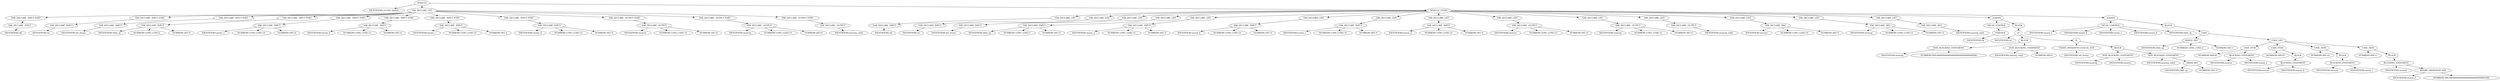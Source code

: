 digraph G {	
ranksep=.25;
	0 [label="MODULE"];
	1 [label="IDENTIFIERS:or1200_wbmux"];
	0 -> 1;
	2 [label="VAR_DECLARE_LIST"];
	0 -> 2;
	3 [label="VAR_DECLARE  INPUT PORT"];
	2 -> 3;
	4 [label="VAR_DECLARE  INPUT"];
	3 -> 4;
	5 [label="IDENTIFIERS:clk"];
	4 -> 5;
	16 [label="VAR_DECLARE  INPUT PORT"];
	2 -> 16;
	17 [label="VAR_DECLARE  INPUT"];
	16 -> 17;
	18 [label="IDENTIFIERS:rst"];
	17 -> 18;
	29 [label="VAR_DECLARE  INPUT PORT"];
	2 -> 29;
	30 [label="VAR_DECLARE  INPUT"];
	29 -> 30;
	31 [label="IDENTIFIERS:wb_freeze"];
	30 -> 31;
	42 [label="VAR_DECLARE  INPUT PORT"];
	2 -> 42;
	43 [label="VAR_DECLARE  INPUT"];
	42 -> 43;
	44 [label="IDENTIFIERS:rfwb_op"];
	43 -> 44;
	45 [label="NUMBERS LONG_LONG:2"];
	43 -> 45;
	46 [label="NUMBERS DEC:0"];
	43 -> 46;
	55 [label="VAR_DECLARE  INPUT PORT"];
	2 -> 55;
	56 [label="VAR_DECLARE  INPUT"];
	55 -> 56;
	57 [label="IDENTIFIERS:muxin_a"];
	56 -> 57;
	58 [label="NUMBERS LONG_LONG:31"];
	56 -> 58;
	59 [label="NUMBERS DEC:0"];
	56 -> 59;
	68 [label="VAR_DECLARE  INPUT PORT"];
	2 -> 68;
	69 [label="VAR_DECLARE  INPUT"];
	68 -> 69;
	70 [label="IDENTIFIERS:muxin_b"];
	69 -> 70;
	71 [label="NUMBERS LONG_LONG:31"];
	69 -> 71;
	72 [label="NUMBERS DEC:0"];
	69 -> 72;
	81 [label="VAR_DECLARE  INPUT PORT"];
	2 -> 81;
	82 [label="VAR_DECLARE  INPUT"];
	81 -> 82;
	83 [label="IDENTIFIERS:muxin_c"];
	82 -> 83;
	84 [label="NUMBERS LONG_LONG:31"];
	82 -> 84;
	85 [label="NUMBERS DEC:0"];
	82 -> 85;
	94 [label="VAR_DECLARE  INPUT PORT"];
	2 -> 94;
	95 [label="VAR_DECLARE  INPUT"];
	94 -> 95;
	96 [label="IDENTIFIERS:muxin_d"];
	95 -> 96;
	97 [label="NUMBERS LONG_LONG:31"];
	95 -> 97;
	98 [label="NUMBERS DEC:0"];
	95 -> 98;
	107 [label="VAR_DECLARE  OUTPUT PORT"];
	2 -> 107;
	108 [label="VAR_DECLARE  OUTPUT"];
	107 -> 108;
	109 [label="IDENTIFIERS:muxout"];
	108 -> 109;
	110 [label="NUMBERS LONG_LONG:31"];
	108 -> 110;
	111 [label="NUMBERS DEC:0"];
	108 -> 111;
	120 [label="VAR_DECLARE  OUTPUT PORT"];
	2 -> 120;
	121 [label="VAR_DECLARE  OUTPUT"];
	120 -> 121;
	122 [label="IDENTIFIERS:muxreg"];
	121 -> 122;
	123 [label="NUMBERS LONG_LONG:31"];
	121 -> 123;
	124 [label="NUMBERS DEC:0"];
	121 -> 124;
	133 [label="VAR_DECLARE  OUTPUT PORT"];
	2 -> 133;
	134 [label="VAR_DECLARE  OUTPUT"];
	133 -> 134;
	135 [label="IDENTIFIERS:muxreg_valid"];
	134 -> 135;
	146 [label="MODULE_ITEMS"];
	0 -> 146;
	147 [label="VAR_DECLARE_LIST"];
	146 -> 147;
	148 [label="VAR_DECLARE  INPUT"];
	147 -> 148;
	149 [label="IDENTIFIERS:clk"];
	148 -> 149;
	155 [label="VAR_DECLARE_LIST"];
	146 -> 155;
	156 [label="VAR_DECLARE  INPUT"];
	155 -> 156;
	157 [label="IDENTIFIERS:rst"];
	156 -> 157;
	163 [label="VAR_DECLARE_LIST"];
	146 -> 163;
	164 [label="VAR_DECLARE  INPUT"];
	163 -> 164;
	165 [label="IDENTIFIERS:wb_freeze"];
	164 -> 165;
	171 [label="VAR_DECLARE_LIST"];
	146 -> 171;
	172 [label="VAR_DECLARE  INPUT"];
	171 -> 172;
	173 [label="IDENTIFIERS:rfwb_op"];
	172 -> 173;
	174 [label="NUMBERS LONG_LONG:2"];
	172 -> 174;
	175 [label="NUMBERS DEC:0"];
	172 -> 175;
	179 [label="VAR_DECLARE_LIST"];
	146 -> 179;
	180 [label="VAR_DECLARE  INPUT"];
	179 -> 180;
	181 [label="IDENTIFIERS:muxin_a"];
	180 -> 181;
	182 [label="NUMBERS LONG_LONG:31"];
	180 -> 182;
	183 [label="NUMBERS DEC:0"];
	180 -> 183;
	187 [label="VAR_DECLARE_LIST"];
	146 -> 187;
	188 [label="VAR_DECLARE  INPUT"];
	187 -> 188;
	189 [label="IDENTIFIERS:muxin_b"];
	188 -> 189;
	190 [label="NUMBERS LONG_LONG:31"];
	188 -> 190;
	191 [label="NUMBERS DEC:0"];
	188 -> 191;
	195 [label="VAR_DECLARE_LIST"];
	146 -> 195;
	196 [label="VAR_DECLARE  INPUT"];
	195 -> 196;
	197 [label="IDENTIFIERS:muxin_c"];
	196 -> 197;
	198 [label="NUMBERS LONG_LONG:31"];
	196 -> 198;
	199 [label="NUMBERS DEC:0"];
	196 -> 199;
	203 [label="VAR_DECLARE_LIST"];
	146 -> 203;
	204 [label="VAR_DECLARE  INPUT"];
	203 -> 204;
	205 [label="IDENTIFIERS:muxin_d"];
	204 -> 205;
	206 [label="NUMBERS LONG_LONG:31"];
	204 -> 206;
	207 [label="NUMBERS DEC:0"];
	204 -> 207;
	211 [label="VAR_DECLARE_LIST"];
	146 -> 211;
	212 [label="VAR_DECLARE  OUTPUT"];
	211 -> 212;
	213 [label="IDENTIFIERS:muxout"];
	212 -> 213;
	214 [label="NUMBERS LONG_LONG:31"];
	212 -> 214;
	215 [label="NUMBERS DEC:0"];
	212 -> 215;
	219 [label="VAR_DECLARE_LIST"];
	146 -> 219;
	220 [label="VAR_DECLARE  OUTPUT"];
	219 -> 220;
	221 [label="IDENTIFIERS:muxreg"];
	220 -> 221;
	222 [label="NUMBERS LONG_LONG:31"];
	220 -> 222;
	223 [label="NUMBERS DEC:0"];
	220 -> 223;
	227 [label="VAR_DECLARE_LIST"];
	146 -> 227;
	228 [label="VAR_DECLARE  OUTPUT"];
	227 -> 228;
	229 [label="IDENTIFIERS:muxreg_valid"];
	228 -> 229;
	235 [label="VAR_DECLARE_LIST"];
	146 -> 235;
	236 [label="VAR_DECLARE  REG"];
	235 -> 236;
	237 [label="IDENTIFIERS:muxout"];
	236 -> 237;
	238 [label="NUMBERS LONG_LONG:31"];
	236 -> 238;
	239 [label="NUMBERS DEC:0"];
	236 -> 239;
	243 [label="VAR_DECLARE_LIST"];
	146 -> 243;
	244 [label="VAR_DECLARE  REG"];
	243 -> 244;
	245 [label="IDENTIFIERS:muxreg"];
	244 -> 245;
	246 [label="NUMBERS LONG_LONG:31"];
	244 -> 246;
	247 [label="NUMBERS DEC:0"];
	244 -> 247;
	251 [label="VAR_DECLARE_LIST"];
	146 -> 251;
	252 [label="VAR_DECLARE  REG"];
	251 -> 252;
	253 [label="IDENTIFIERS:muxreg_valid"];
	252 -> 253;
	259 [label="ALWAYS"];
	146 -> 259;
	260 [label="DELAY_CONTROL"];
	259 -> 260;
	261 [label="POSEDGE"];
	260 -> 261;
	262 [label="IDENTIFIERS:clk"];
	261 -> 262;
	263 [label="BLOCK"];
	259 -> 263;
	264 [label="IF"];
	263 -> 264;
	265 [label="IDENTIFIERS:rst"];
	264 -> 265;
	266 [label="BLOCK"];
	264 -> 266;
	267 [label="NON_BLOCKING_STATEMENT"];
	266 -> 267;
	268 [label="IDENTIFIERS:muxreg"];
	267 -> 268;
	269 [label="NUMBERS BIN:00000000000000000000000000000000"];
	267 -> 269;
	270 [label="NON_BLOCKING_STATEMENT"];
	266 -> 270;
	271 [label="IDENTIFIERS:muxreg_valid"];
	270 -> 271;
	272 [label="NUMBERS BIN:0"];
	270 -> 272;
	273 [label="IF"];
	264 -> 273;
	274 [label="UNARY_OPERATION LOGICAL_NOT"];
	273 -> 274;
	275 [label="IDENTIFIERS:wb_freeze"];
	274 -> 275;
	276 [label="BLOCK"];
	273 -> 276;
	277 [label="NON_BLOCKING_STATEMENT"];
	276 -> 277;
	278 [label="IDENTIFIERS:muxreg"];
	277 -> 278;
	279 [label="IDENTIFIERS:muxout"];
	277 -> 279;
	280 [label="NON_BLOCKING_STATEMENT"];
	276 -> 280;
	281 [label="IDENTIFIERS:muxreg_valid"];
	280 -> 281;
	282 [label="ARRAY_REF"];
	280 -> 282;
	283 [label="IDENTIFIERS:rfwb_op"];
	282 -> 283;
	284 [label="NUMBERS DEC:0"];
	282 -> 284;
	286 [label="ALWAYS"];
	146 -> 286;
	287 [label="DELAY_CONTROL"];
	286 -> 287;
	288 [label="IDENTIFIERS:muxin_a"];
	287 -> 288;
	289 [label="IDENTIFIERS:muxin_b"];
	287 -> 289;
	290 [label="IDENTIFIERS:muxin_c"];
	287 -> 290;
	291 [label="IDENTIFIERS:muxin_d"];
	287 -> 291;
	292 [label="IDENTIFIERS:rfwb_op"];
	287 -> 292;
	293 [label="BLOCK"];
	286 -> 293;
	294 [label="CASE"];
	293 -> 294;
	295 [label="RANGE_REF"];
	294 -> 295;
	296 [label="IDENTIFIERS:rfwb_op"];
	295 -> 296;
	297 [label="NUMBERS LONG_LONG:2"];
	295 -> 297;
	298 [label="NUMBERS DEC:1"];
	295 -> 298;
	299 [label="CASE_LIST"];
	294 -> 299;
	300 [label="CASE_ITEM"];
	299 -> 300;
	301 [label="NUMBERS BIN:00"];
	300 -> 301;
	302 [label="BLOCKING_STATEMENT"];
	300 -> 302;
	303 [label="IDENTIFIERS:muxout"];
	302 -> 303;
	304 [label="IDENTIFIERS:muxin_a"];
	302 -> 304;
	305 [label="CASE_ITEM"];
	299 -> 305;
	306 [label="NUMBERS BIN:01"];
	305 -> 306;
	307 [label="BLOCK"];
	305 -> 307;
	308 [label="BLOCKING_STATEMENT"];
	307 -> 308;
	309 [label="IDENTIFIERS:muxout"];
	308 -> 309;
	310 [label="IDENTIFIERS:muxin_b"];
	308 -> 310;
	311 [label="CASE_ITEM"];
	299 -> 311;
	312 [label="NUMBERS BIN:10"];
	311 -> 312;
	313 [label="BLOCK"];
	311 -> 313;
	314 [label="BLOCKING_STATEMENT"];
	313 -> 314;
	315 [label="IDENTIFIERS:muxout"];
	314 -> 315;
	316 [label="IDENTIFIERS:muxin_c"];
	314 -> 316;
	317 [label="CASE_ITEM"];
	299 -> 317;
	318 [label="NUMBERS BIN:11"];
	317 -> 318;
	319 [label="BLOCK"];
	317 -> 319;
	320 [label="BLOCKING_STATEMENT"];
	319 -> 320;
	321 [label="IDENTIFIERS:muxout"];
	320 -> 321;
	322 [label="BINARY_OPERATION ADD"];
	320 -> 322;
	323 [label="IDENTIFIERS:muxin_d"];
	322 -> 323;
	324 [label="NUMBERS BIN:00000000000000000000000000001000"];
	322 -> 324;
}

